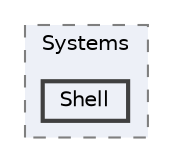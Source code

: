 digraph "src/BadScript2.Console/BadScript2.ConsoleCore/Systems/Shell"
{
 // LATEX_PDF_SIZE
  bgcolor="transparent";
  edge [fontname=Helvetica,fontsize=10,labelfontname=Helvetica,labelfontsize=10];
  node [fontname=Helvetica,fontsize=10,shape=box,height=0.2,width=0.4];
  compound=true
  subgraph clusterdir_1d6f508a259c8a2ec4e74522addb096a {
    graph [ bgcolor="#edf0f7", pencolor="grey50", label="Systems", fontname=Helvetica,fontsize=10 style="filled,dashed", URL="dir_1d6f508a259c8a2ec4e74522addb096a.html",tooltip=""]
  dir_0871b39163ec9281739791a6ffc0696d [label="Shell", fillcolor="#edf0f7", color="grey25", style="filled,bold", URL="dir_0871b39163ec9281739791a6ffc0696d.html",tooltip=""];
  }
}
